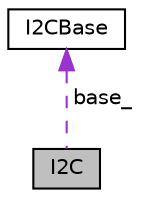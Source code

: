 digraph "I2C"
{
  edge [fontname="Helvetica",fontsize="10",labelfontname="Helvetica",labelfontsize="10"];
  node [fontname="Helvetica",fontsize="10",shape=record];
  Node1 [label="I2C",height=0.2,width=0.4,color="black", fillcolor="grey75", style="filled" fontcolor="black"];
  Node2 -> Node1 [dir="back",color="darkorchid3",fontsize="10",style="dashed",label=" base_" ,fontname="Helvetica"];
  Node2 [label="I2CBase",height=0.2,width=0.4,color="black", fillcolor="white", style="filled",URL="$classI2CBase.html",tooltip="Low level I2C driver. "];
}
